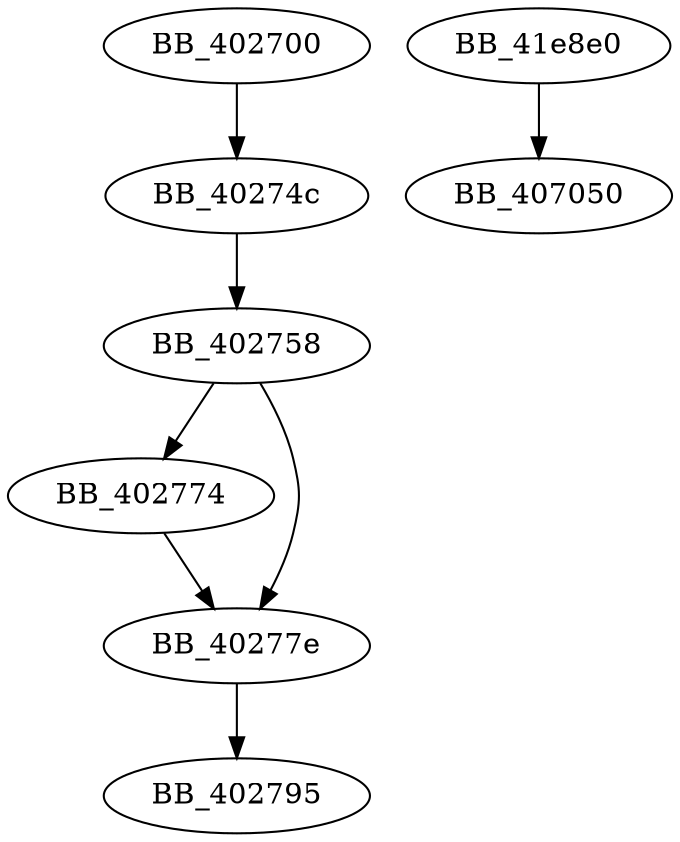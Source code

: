 DiGraph sub_402700{
BB_402700->BB_40274c
BB_40274c->BB_402758
BB_402758->BB_402774
BB_402758->BB_40277e
BB_402774->BB_40277e
BB_40277e->BB_402795
BB_41e8e0->BB_407050
}
